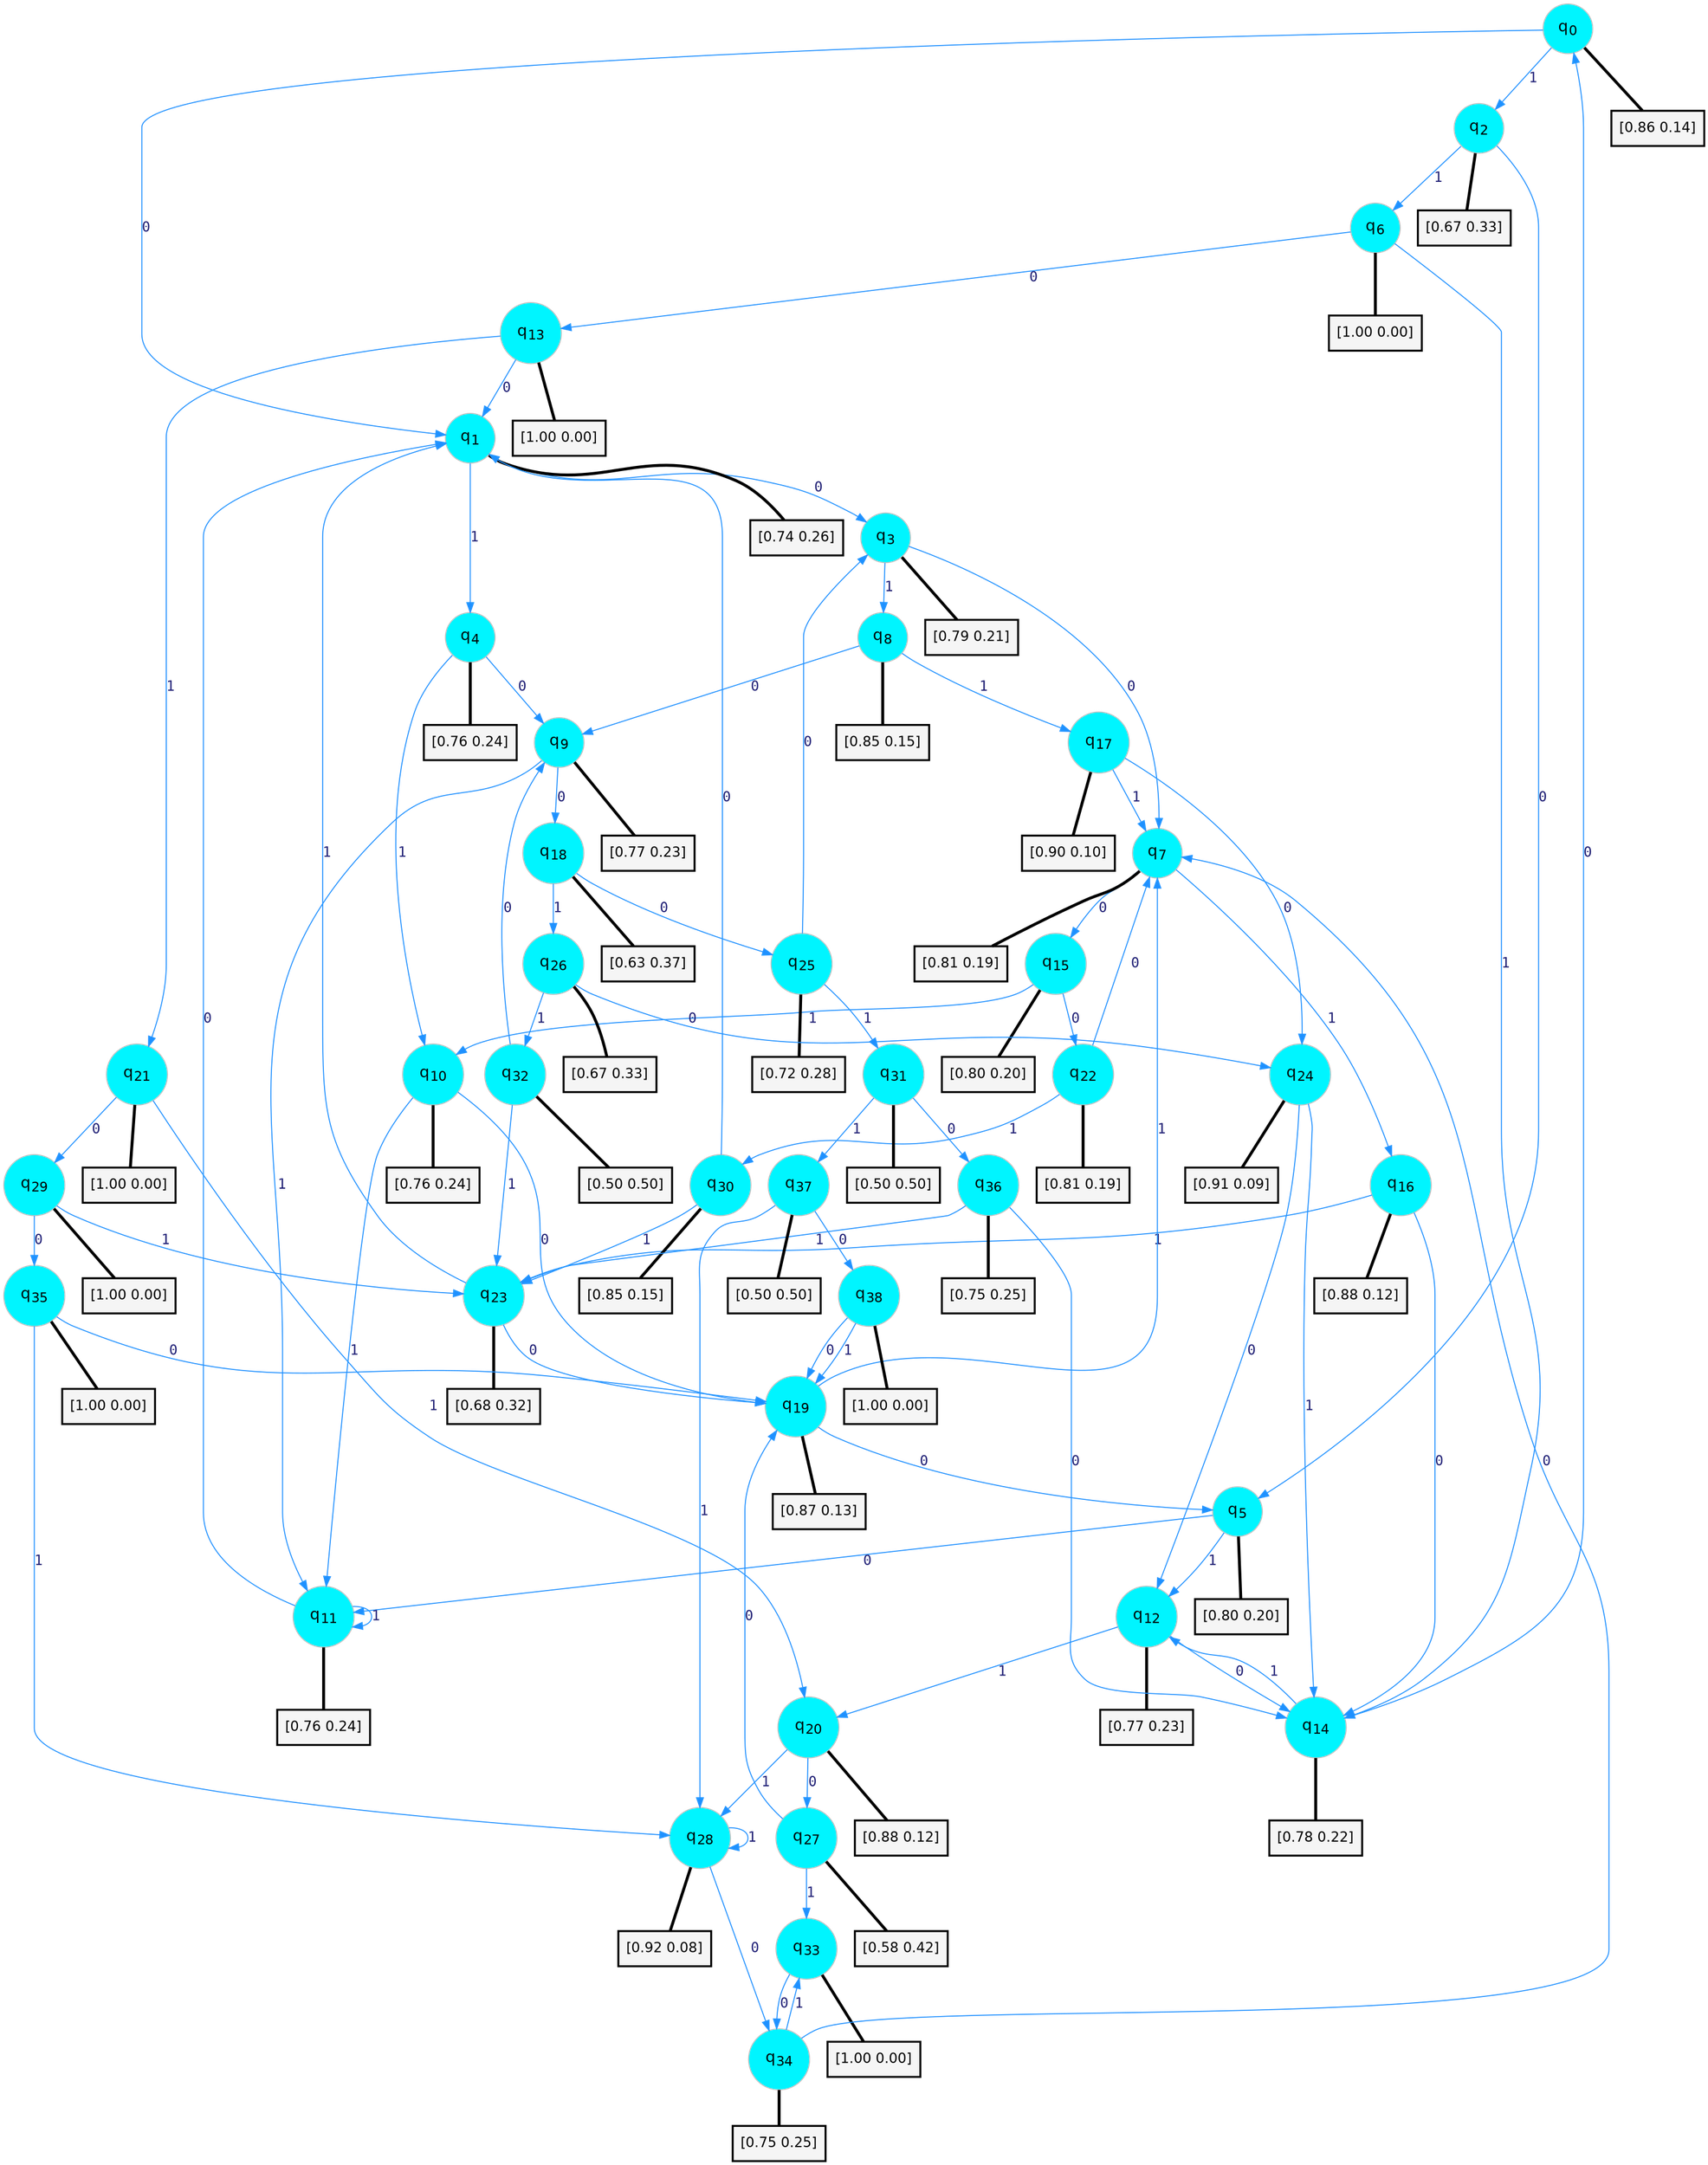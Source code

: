 digraph G {
graph [
bgcolor=transparent, dpi=300, rankdir=TD, size="40,25"];
node [
color=gray, fillcolor=turquoise1, fontcolor=black, fontname=Helvetica, fontsize=16, fontweight=bold, shape=circle, style=filled];
edge [
arrowsize=1, color=dodgerblue1, fontcolor=midnightblue, fontname=courier, fontweight=bold, penwidth=1, style=solid, weight=20];
0[label=<q<SUB>0</SUB>>];
1[label=<q<SUB>1</SUB>>];
2[label=<q<SUB>2</SUB>>];
3[label=<q<SUB>3</SUB>>];
4[label=<q<SUB>4</SUB>>];
5[label=<q<SUB>5</SUB>>];
6[label=<q<SUB>6</SUB>>];
7[label=<q<SUB>7</SUB>>];
8[label=<q<SUB>8</SUB>>];
9[label=<q<SUB>9</SUB>>];
10[label=<q<SUB>10</SUB>>];
11[label=<q<SUB>11</SUB>>];
12[label=<q<SUB>12</SUB>>];
13[label=<q<SUB>13</SUB>>];
14[label=<q<SUB>14</SUB>>];
15[label=<q<SUB>15</SUB>>];
16[label=<q<SUB>16</SUB>>];
17[label=<q<SUB>17</SUB>>];
18[label=<q<SUB>18</SUB>>];
19[label=<q<SUB>19</SUB>>];
20[label=<q<SUB>20</SUB>>];
21[label=<q<SUB>21</SUB>>];
22[label=<q<SUB>22</SUB>>];
23[label=<q<SUB>23</SUB>>];
24[label=<q<SUB>24</SUB>>];
25[label=<q<SUB>25</SUB>>];
26[label=<q<SUB>26</SUB>>];
27[label=<q<SUB>27</SUB>>];
28[label=<q<SUB>28</SUB>>];
29[label=<q<SUB>29</SUB>>];
30[label=<q<SUB>30</SUB>>];
31[label=<q<SUB>31</SUB>>];
32[label=<q<SUB>32</SUB>>];
33[label=<q<SUB>33</SUB>>];
34[label=<q<SUB>34</SUB>>];
35[label=<q<SUB>35</SUB>>];
36[label=<q<SUB>36</SUB>>];
37[label=<q<SUB>37</SUB>>];
38[label=<q<SUB>38</SUB>>];
39[label="[0.86 0.14]", shape=box,fontcolor=black, fontname=Helvetica, fontsize=14, penwidth=2, fillcolor=whitesmoke,color=black];
40[label="[0.74 0.26]", shape=box,fontcolor=black, fontname=Helvetica, fontsize=14, penwidth=2, fillcolor=whitesmoke,color=black];
41[label="[0.67 0.33]", shape=box,fontcolor=black, fontname=Helvetica, fontsize=14, penwidth=2, fillcolor=whitesmoke,color=black];
42[label="[0.79 0.21]", shape=box,fontcolor=black, fontname=Helvetica, fontsize=14, penwidth=2, fillcolor=whitesmoke,color=black];
43[label="[0.76 0.24]", shape=box,fontcolor=black, fontname=Helvetica, fontsize=14, penwidth=2, fillcolor=whitesmoke,color=black];
44[label="[0.80 0.20]", shape=box,fontcolor=black, fontname=Helvetica, fontsize=14, penwidth=2, fillcolor=whitesmoke,color=black];
45[label="[1.00 0.00]", shape=box,fontcolor=black, fontname=Helvetica, fontsize=14, penwidth=2, fillcolor=whitesmoke,color=black];
46[label="[0.81 0.19]", shape=box,fontcolor=black, fontname=Helvetica, fontsize=14, penwidth=2, fillcolor=whitesmoke,color=black];
47[label="[0.85 0.15]", shape=box,fontcolor=black, fontname=Helvetica, fontsize=14, penwidth=2, fillcolor=whitesmoke,color=black];
48[label="[0.77 0.23]", shape=box,fontcolor=black, fontname=Helvetica, fontsize=14, penwidth=2, fillcolor=whitesmoke,color=black];
49[label="[0.76 0.24]", shape=box,fontcolor=black, fontname=Helvetica, fontsize=14, penwidth=2, fillcolor=whitesmoke,color=black];
50[label="[0.76 0.24]", shape=box,fontcolor=black, fontname=Helvetica, fontsize=14, penwidth=2, fillcolor=whitesmoke,color=black];
51[label="[0.77 0.23]", shape=box,fontcolor=black, fontname=Helvetica, fontsize=14, penwidth=2, fillcolor=whitesmoke,color=black];
52[label="[1.00 0.00]", shape=box,fontcolor=black, fontname=Helvetica, fontsize=14, penwidth=2, fillcolor=whitesmoke,color=black];
53[label="[0.78 0.22]", shape=box,fontcolor=black, fontname=Helvetica, fontsize=14, penwidth=2, fillcolor=whitesmoke,color=black];
54[label="[0.80 0.20]", shape=box,fontcolor=black, fontname=Helvetica, fontsize=14, penwidth=2, fillcolor=whitesmoke,color=black];
55[label="[0.88 0.12]", shape=box,fontcolor=black, fontname=Helvetica, fontsize=14, penwidth=2, fillcolor=whitesmoke,color=black];
56[label="[0.90 0.10]", shape=box,fontcolor=black, fontname=Helvetica, fontsize=14, penwidth=2, fillcolor=whitesmoke,color=black];
57[label="[0.63 0.37]", shape=box,fontcolor=black, fontname=Helvetica, fontsize=14, penwidth=2, fillcolor=whitesmoke,color=black];
58[label="[0.87 0.13]", shape=box,fontcolor=black, fontname=Helvetica, fontsize=14, penwidth=2, fillcolor=whitesmoke,color=black];
59[label="[0.88 0.12]", shape=box,fontcolor=black, fontname=Helvetica, fontsize=14, penwidth=2, fillcolor=whitesmoke,color=black];
60[label="[1.00 0.00]", shape=box,fontcolor=black, fontname=Helvetica, fontsize=14, penwidth=2, fillcolor=whitesmoke,color=black];
61[label="[0.81 0.19]", shape=box,fontcolor=black, fontname=Helvetica, fontsize=14, penwidth=2, fillcolor=whitesmoke,color=black];
62[label="[0.68 0.32]", shape=box,fontcolor=black, fontname=Helvetica, fontsize=14, penwidth=2, fillcolor=whitesmoke,color=black];
63[label="[0.91 0.09]", shape=box,fontcolor=black, fontname=Helvetica, fontsize=14, penwidth=2, fillcolor=whitesmoke,color=black];
64[label="[0.72 0.28]", shape=box,fontcolor=black, fontname=Helvetica, fontsize=14, penwidth=2, fillcolor=whitesmoke,color=black];
65[label="[0.67 0.33]", shape=box,fontcolor=black, fontname=Helvetica, fontsize=14, penwidth=2, fillcolor=whitesmoke,color=black];
66[label="[0.58 0.42]", shape=box,fontcolor=black, fontname=Helvetica, fontsize=14, penwidth=2, fillcolor=whitesmoke,color=black];
67[label="[0.92 0.08]", shape=box,fontcolor=black, fontname=Helvetica, fontsize=14, penwidth=2, fillcolor=whitesmoke,color=black];
68[label="[1.00 0.00]", shape=box,fontcolor=black, fontname=Helvetica, fontsize=14, penwidth=2, fillcolor=whitesmoke,color=black];
69[label="[0.85 0.15]", shape=box,fontcolor=black, fontname=Helvetica, fontsize=14, penwidth=2, fillcolor=whitesmoke,color=black];
70[label="[0.50 0.50]", shape=box,fontcolor=black, fontname=Helvetica, fontsize=14, penwidth=2, fillcolor=whitesmoke,color=black];
71[label="[0.50 0.50]", shape=box,fontcolor=black, fontname=Helvetica, fontsize=14, penwidth=2, fillcolor=whitesmoke,color=black];
72[label="[1.00 0.00]", shape=box,fontcolor=black, fontname=Helvetica, fontsize=14, penwidth=2, fillcolor=whitesmoke,color=black];
73[label="[0.75 0.25]", shape=box,fontcolor=black, fontname=Helvetica, fontsize=14, penwidth=2, fillcolor=whitesmoke,color=black];
74[label="[1.00 0.00]", shape=box,fontcolor=black, fontname=Helvetica, fontsize=14, penwidth=2, fillcolor=whitesmoke,color=black];
75[label="[0.75 0.25]", shape=box,fontcolor=black, fontname=Helvetica, fontsize=14, penwidth=2, fillcolor=whitesmoke,color=black];
76[label="[0.50 0.50]", shape=box,fontcolor=black, fontname=Helvetica, fontsize=14, penwidth=2, fillcolor=whitesmoke,color=black];
77[label="[1.00 0.00]", shape=box,fontcolor=black, fontname=Helvetica, fontsize=14, penwidth=2, fillcolor=whitesmoke,color=black];
0->1 [label=0];
0->2 [label=1];
0->39 [arrowhead=none, penwidth=3,color=black];
1->3 [label=0];
1->4 [label=1];
1->40 [arrowhead=none, penwidth=3,color=black];
2->5 [label=0];
2->6 [label=1];
2->41 [arrowhead=none, penwidth=3,color=black];
3->7 [label=0];
3->8 [label=1];
3->42 [arrowhead=none, penwidth=3,color=black];
4->9 [label=0];
4->10 [label=1];
4->43 [arrowhead=none, penwidth=3,color=black];
5->11 [label=0];
5->12 [label=1];
5->44 [arrowhead=none, penwidth=3,color=black];
6->13 [label=0];
6->14 [label=1];
6->45 [arrowhead=none, penwidth=3,color=black];
7->15 [label=0];
7->16 [label=1];
7->46 [arrowhead=none, penwidth=3,color=black];
8->9 [label=0];
8->17 [label=1];
8->47 [arrowhead=none, penwidth=3,color=black];
9->18 [label=0];
9->11 [label=1];
9->48 [arrowhead=none, penwidth=3,color=black];
10->19 [label=0];
10->11 [label=1];
10->49 [arrowhead=none, penwidth=3,color=black];
11->1 [label=0];
11->11 [label=1];
11->50 [arrowhead=none, penwidth=3,color=black];
12->14 [label=0];
12->20 [label=1];
12->51 [arrowhead=none, penwidth=3,color=black];
13->1 [label=0];
13->21 [label=1];
13->52 [arrowhead=none, penwidth=3,color=black];
14->0 [label=0];
14->12 [label=1];
14->53 [arrowhead=none, penwidth=3,color=black];
15->22 [label=0];
15->10 [label=1];
15->54 [arrowhead=none, penwidth=3,color=black];
16->14 [label=0];
16->23 [label=1];
16->55 [arrowhead=none, penwidth=3,color=black];
17->24 [label=0];
17->7 [label=1];
17->56 [arrowhead=none, penwidth=3,color=black];
18->25 [label=0];
18->26 [label=1];
18->57 [arrowhead=none, penwidth=3,color=black];
19->5 [label=0];
19->7 [label=1];
19->58 [arrowhead=none, penwidth=3,color=black];
20->27 [label=0];
20->28 [label=1];
20->59 [arrowhead=none, penwidth=3,color=black];
21->29 [label=0];
21->20 [label=1];
21->60 [arrowhead=none, penwidth=3,color=black];
22->7 [label=0];
22->30 [label=1];
22->61 [arrowhead=none, penwidth=3,color=black];
23->19 [label=0];
23->1 [label=1];
23->62 [arrowhead=none, penwidth=3,color=black];
24->12 [label=0];
24->14 [label=1];
24->63 [arrowhead=none, penwidth=3,color=black];
25->3 [label=0];
25->31 [label=1];
25->64 [arrowhead=none, penwidth=3,color=black];
26->24 [label=0];
26->32 [label=1];
26->65 [arrowhead=none, penwidth=3,color=black];
27->19 [label=0];
27->33 [label=1];
27->66 [arrowhead=none, penwidth=3,color=black];
28->34 [label=0];
28->28 [label=1];
28->67 [arrowhead=none, penwidth=3,color=black];
29->35 [label=0];
29->23 [label=1];
29->68 [arrowhead=none, penwidth=3,color=black];
30->1 [label=0];
30->23 [label=1];
30->69 [arrowhead=none, penwidth=3,color=black];
31->36 [label=0];
31->37 [label=1];
31->70 [arrowhead=none, penwidth=3,color=black];
32->9 [label=0];
32->23 [label=1];
32->71 [arrowhead=none, penwidth=3,color=black];
33->34 [label=0];
33->72 [arrowhead=none, penwidth=3,color=black];
34->7 [label=0];
34->33 [label=1];
34->73 [arrowhead=none, penwidth=3,color=black];
35->19 [label=0];
35->28 [label=1];
35->74 [arrowhead=none, penwidth=3,color=black];
36->14 [label=0];
36->23 [label=1];
36->75 [arrowhead=none, penwidth=3,color=black];
37->38 [label=0];
37->28 [label=1];
37->76 [arrowhead=none, penwidth=3,color=black];
38->19 [label=0];
38->19 [label=1];
38->77 [arrowhead=none, penwidth=3,color=black];
}
